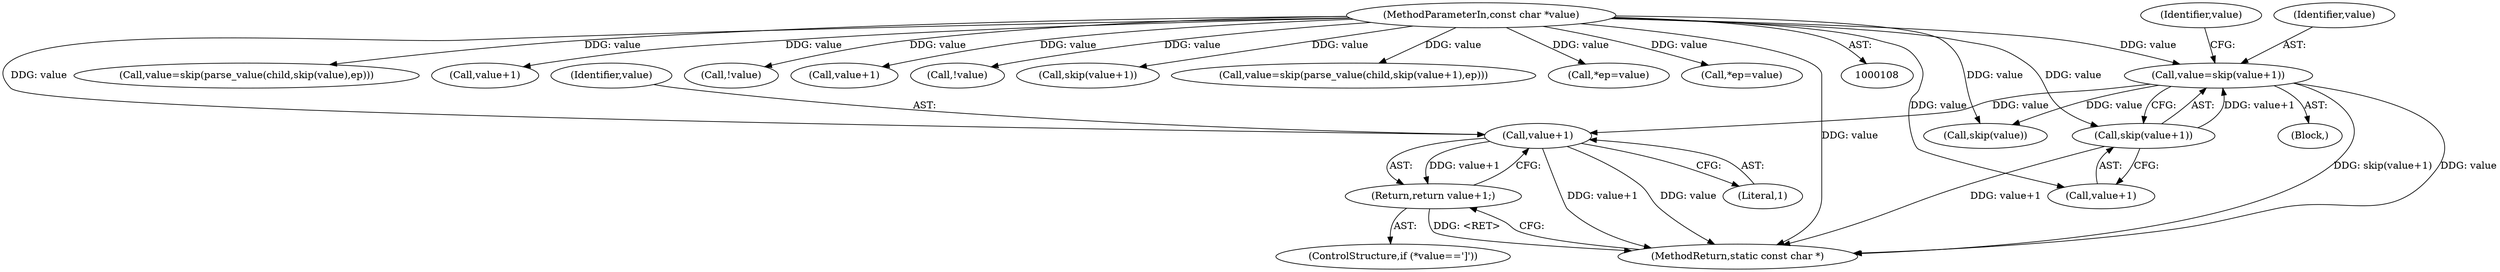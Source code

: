 digraph "0_iperf_91f2fa59e8ed80dfbf400add0164ee0e508e412a_35@pointer" {
"1000143" [label="(Call,value+1)"];
"1000131" [label="(Call,value=skip(value+1))"];
"1000133" [label="(Call,skip(value+1))"];
"1000110" [label="(MethodParameterIn,const char *value)"];
"1000142" [label="(Return,return value+1;)"];
"1000160" [label="(Call,value=skip(parse_value(child,skip(value),ep)))"];
"1000206" [label="(Call,value+1)"];
"1000110" [label="(MethodParameterIn,const char *value)"];
"1000230" [label="(MethodReturn,static const char *)"];
"1000211" [label="(Call,!value)"];
"1000145" [label="(Literal,1)"];
"1000132" [label="(Identifier,value)"];
"1000112" [label="(Block,)"];
"1000221" [label="(Call,value+1)"];
"1000140" [label="(Identifier,value)"];
"1000169" [label="(Call,!value)"];
"1000131" [label="(Call,value=skip(value+1))"];
"1000137" [label="(ControlStructure,if (*value==']'))"];
"1000205" [label="(Call,skip(value+1))"];
"1000200" [label="(Call,value=skip(parse_value(child,skip(value+1),ep)))"];
"1000133" [label="(Call,skip(value+1))"];
"1000144" [label="(Identifier,value)"];
"1000120" [label="(Call,*ep=value)"];
"1000142" [label="(Return,return value+1;)"];
"1000224" [label="(Call,*ep=value)"];
"1000165" [label="(Call,skip(value))"];
"1000143" [label="(Call,value+1)"];
"1000134" [label="(Call,value+1)"];
"1000143" -> "1000142"  [label="AST: "];
"1000143" -> "1000145"  [label="CFG: "];
"1000144" -> "1000143"  [label="AST: "];
"1000145" -> "1000143"  [label="AST: "];
"1000142" -> "1000143"  [label="CFG: "];
"1000143" -> "1000230"  [label="DDG: value+1"];
"1000143" -> "1000230"  [label="DDG: value"];
"1000143" -> "1000142"  [label="DDG: value+1"];
"1000131" -> "1000143"  [label="DDG: value"];
"1000110" -> "1000143"  [label="DDG: value"];
"1000131" -> "1000112"  [label="AST: "];
"1000131" -> "1000133"  [label="CFG: "];
"1000132" -> "1000131"  [label="AST: "];
"1000133" -> "1000131"  [label="AST: "];
"1000140" -> "1000131"  [label="CFG: "];
"1000131" -> "1000230"  [label="DDG: skip(value+1)"];
"1000131" -> "1000230"  [label="DDG: value"];
"1000133" -> "1000131"  [label="DDG: value+1"];
"1000110" -> "1000131"  [label="DDG: value"];
"1000131" -> "1000165"  [label="DDG: value"];
"1000133" -> "1000134"  [label="CFG: "];
"1000134" -> "1000133"  [label="AST: "];
"1000133" -> "1000230"  [label="DDG: value+1"];
"1000110" -> "1000133"  [label="DDG: value"];
"1000110" -> "1000108"  [label="AST: "];
"1000110" -> "1000230"  [label="DDG: value"];
"1000110" -> "1000120"  [label="DDG: value"];
"1000110" -> "1000134"  [label="DDG: value"];
"1000110" -> "1000160"  [label="DDG: value"];
"1000110" -> "1000165"  [label="DDG: value"];
"1000110" -> "1000169"  [label="DDG: value"];
"1000110" -> "1000200"  [label="DDG: value"];
"1000110" -> "1000205"  [label="DDG: value"];
"1000110" -> "1000206"  [label="DDG: value"];
"1000110" -> "1000211"  [label="DDG: value"];
"1000110" -> "1000221"  [label="DDG: value"];
"1000110" -> "1000224"  [label="DDG: value"];
"1000142" -> "1000137"  [label="AST: "];
"1000230" -> "1000142"  [label="CFG: "];
"1000142" -> "1000230"  [label="DDG: <RET>"];
}
